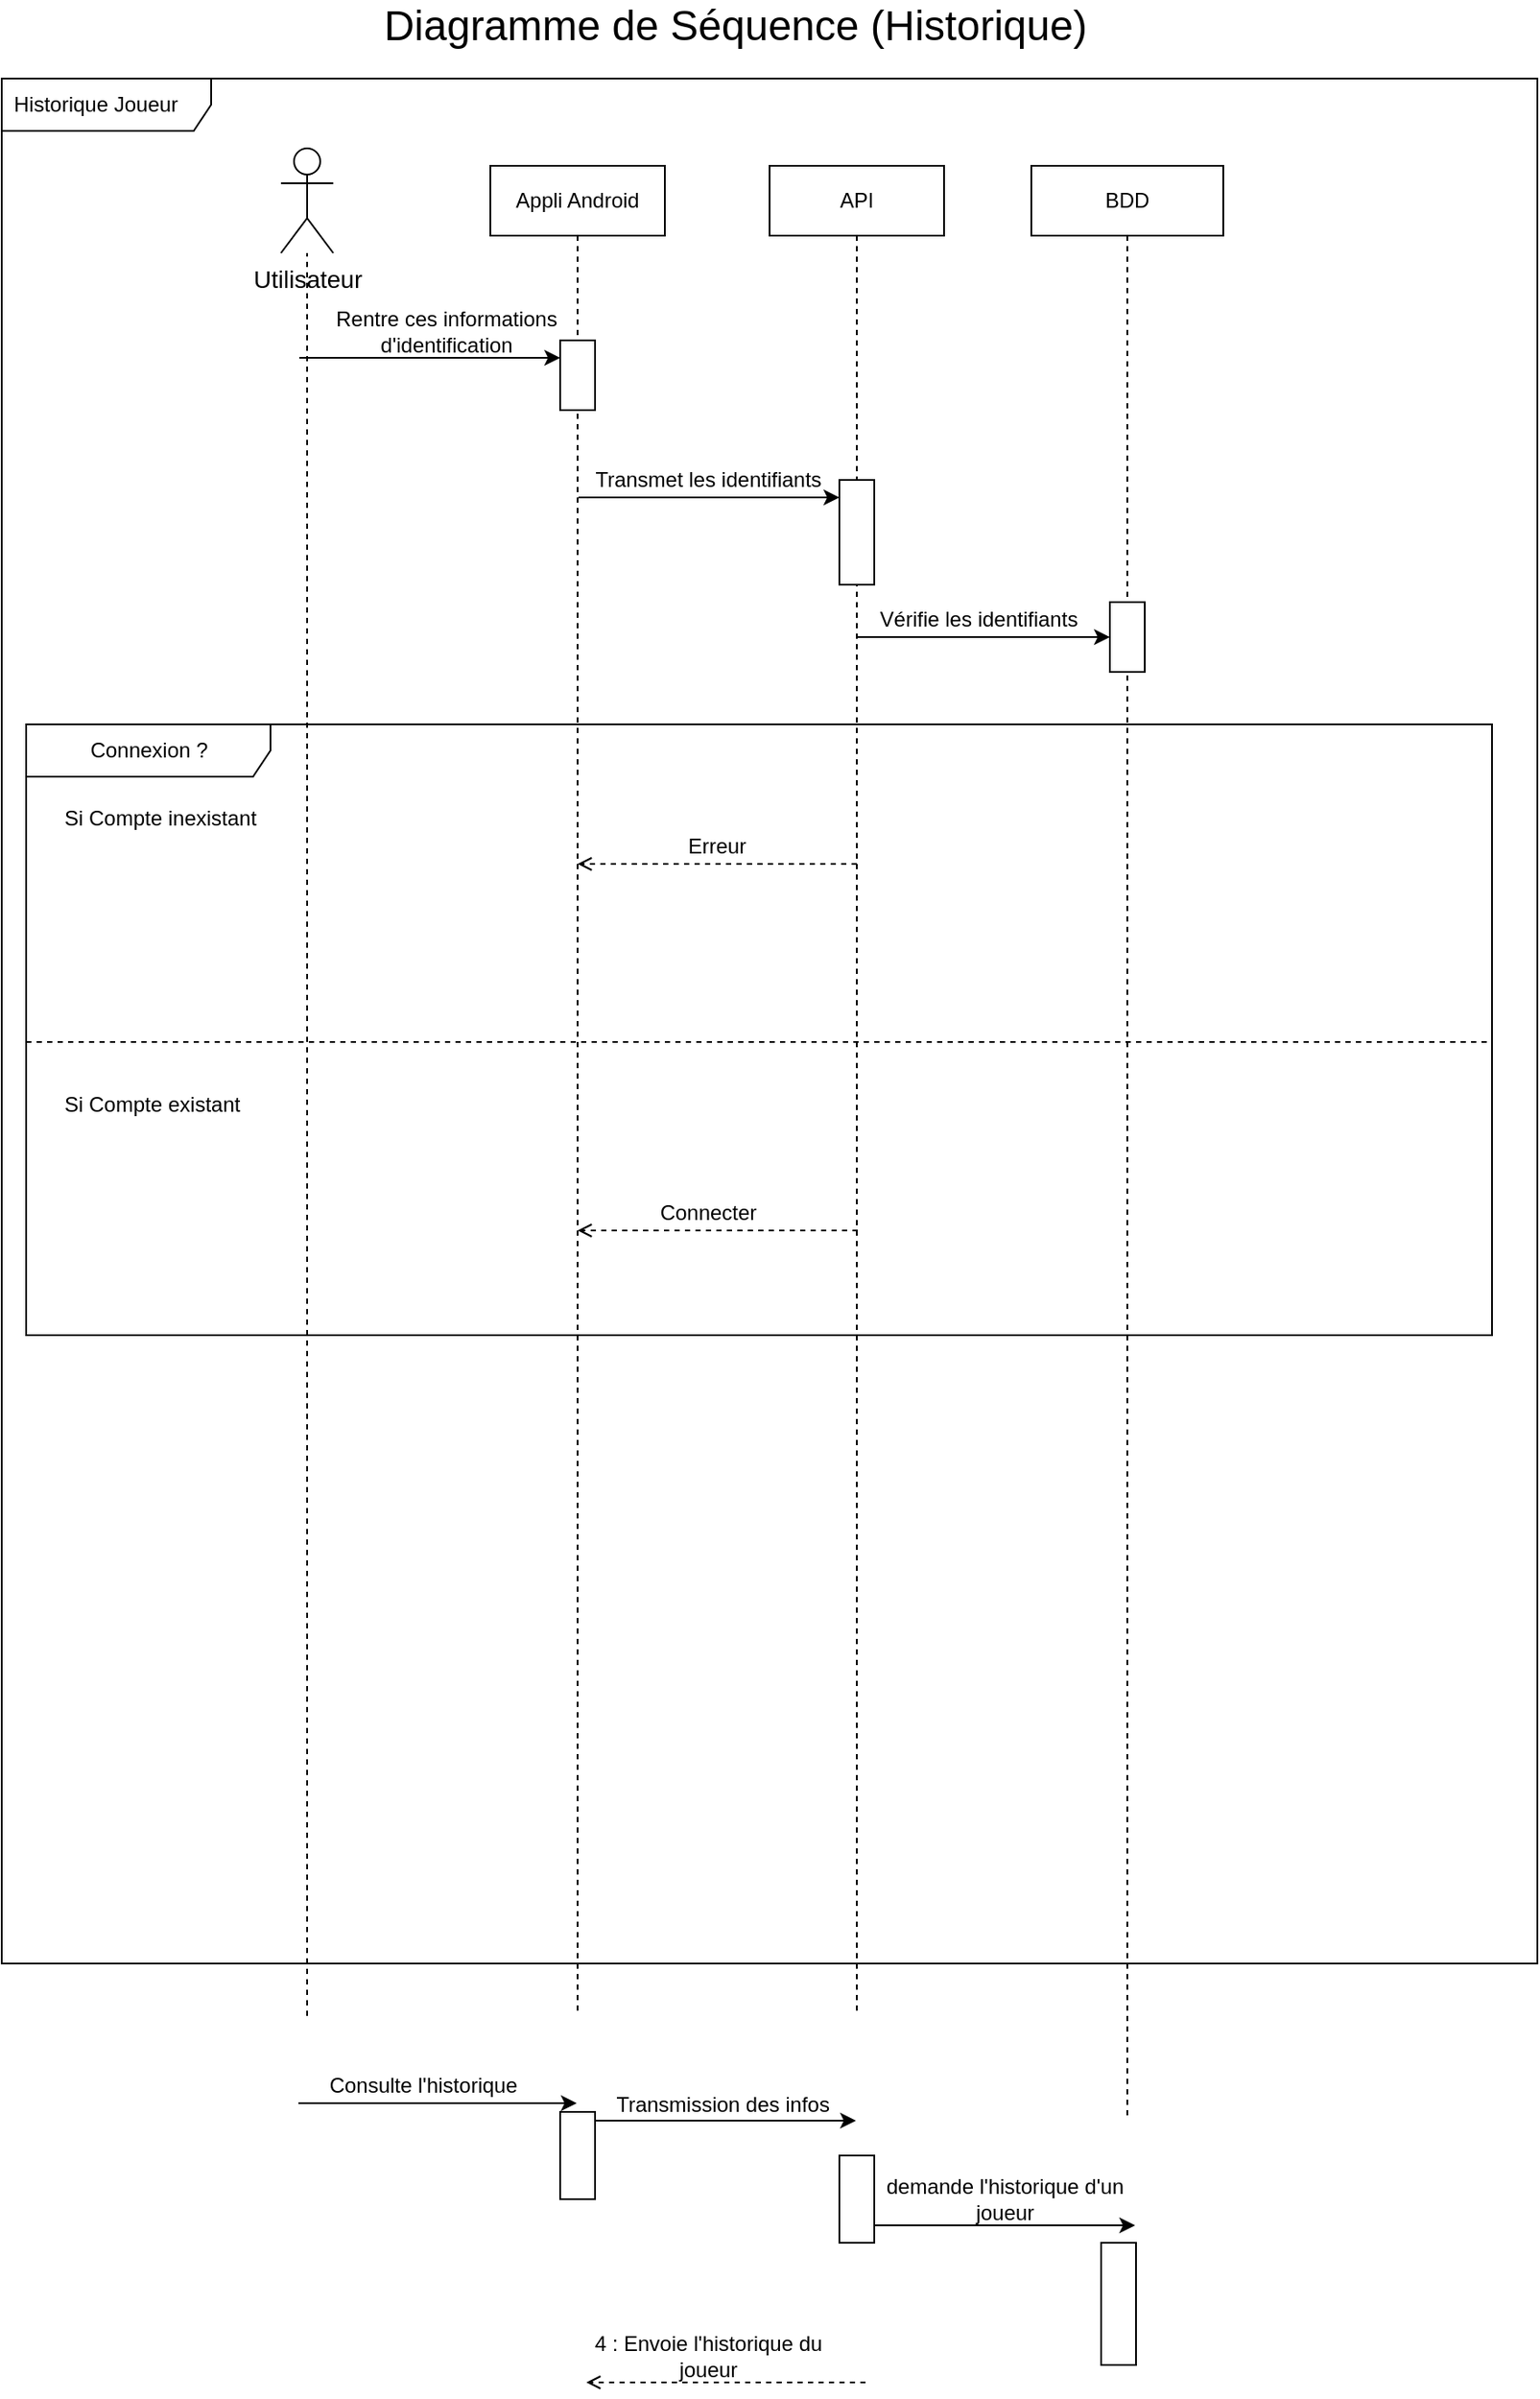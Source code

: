 <mxfile version="16.5.1" type="device"><diagram id="XPQxdxaYXdD7KTEu_c_E" name="Page-1"><mxGraphModel dx="1865" dy="641" grid="1" gridSize="10" guides="1" tooltips="1" connect="1" arrows="1" fold="1" page="1" pageScale="1" pageWidth="827" pageHeight="1169" math="0" shadow="0"><root><mxCell id="0"/><mxCell id="1" parent="0"/><mxCell id="xaR4I5Qfjbyw3YZblDkU-1" value="Historique Joueur" style="shape=umlFrame;whiteSpace=wrap;html=1;width=120;height=30;boundedLbl=1;verticalAlign=middle;align=left;spacingLeft=5;" parent="1" vertex="1"><mxGeometry x="-20" y="80" width="880" height="1080" as="geometry"/></mxCell><mxCell id="xaR4I5Qfjbyw3YZblDkU-4" value="Appli Android" style="shape=umlLifeline;perimeter=lifelinePerimeter;whiteSpace=wrap;html=1;container=1;collapsible=0;recursiveResize=0;outlineConnect=0;" parent="1" vertex="1"><mxGeometry x="260" y="130" width="100" height="1060" as="geometry"/></mxCell><mxCell id="xaR4I5Qfjbyw3YZblDkU-9" value="" style="rounded=0;whiteSpace=wrap;html=1;fontSize=14;" parent="xaR4I5Qfjbyw3YZblDkU-4" vertex="1"><mxGeometry x="40" y="1115" width="20" height="50" as="geometry"/></mxCell><mxCell id="ZXqarL0wjw8nKbTsI6l_-5" value="" style="rounded=0;whiteSpace=wrap;html=1;" vertex="1" parent="xaR4I5Qfjbyw3YZblDkU-4"><mxGeometry x="40" y="100" width="20" height="40" as="geometry"/></mxCell><mxCell id="ZXqarL0wjw8nKbTsI6l_-29" value="" style="html=1;verticalAlign=bottom;labelBackgroundColor=none;endArrow=open;endFill=0;dashed=1;rounded=0;" edge="1" parent="xaR4I5Qfjbyw3YZblDkU-4"><mxGeometry width="160" relative="1" as="geometry"><mxPoint x="210.5" y="610" as="sourcePoint"/><mxPoint x="50" y="610" as="targetPoint"/><Array as="points"><mxPoint x="130.5" y="610"/></Array></mxGeometry></mxCell><mxCell id="xaR4I5Qfjbyw3YZblDkU-6" value="API" style="shape=umlLifeline;perimeter=lifelinePerimeter;whiteSpace=wrap;html=1;container=1;collapsible=0;recursiveResize=0;outlineConnect=0;" parent="1" vertex="1"><mxGeometry x="420" y="130" width="100" height="1060" as="geometry"/></mxCell><mxCell id="xaR4I5Qfjbyw3YZblDkU-10" value="" style="rounded=0;whiteSpace=wrap;html=1;fontSize=14;" parent="xaR4I5Qfjbyw3YZblDkU-6" vertex="1"><mxGeometry x="40" y="1140" width="20" height="50" as="geometry"/></mxCell><mxCell id="ZXqarL0wjw8nKbTsI6l_-10" value="" style="rounded=0;whiteSpace=wrap;html=1;" vertex="1" parent="xaR4I5Qfjbyw3YZblDkU-6"><mxGeometry x="40" y="180" width="20" height="60" as="geometry"/></mxCell><mxCell id="xaR4I5Qfjbyw3YZblDkU-7" value="BDD" style="shape=umlLifeline;perimeter=lifelinePerimeter;whiteSpace=wrap;html=1;container=1;collapsible=0;recursiveResize=0;outlineConnect=0;" parent="1" vertex="1"><mxGeometry x="570" y="130" width="110" height="1120" as="geometry"/></mxCell><mxCell id="xaR4I5Qfjbyw3YZblDkU-12" value="" style="rounded=0;whiteSpace=wrap;html=1;fontSize=14;" parent="xaR4I5Qfjbyw3YZblDkU-7" vertex="1"><mxGeometry x="40" y="1190" width="20" height="70" as="geometry"/></mxCell><mxCell id="ZXqarL0wjw8nKbTsI6l_-14" value="" style="rounded=0;whiteSpace=wrap;html=1;" vertex="1" parent="xaR4I5Qfjbyw3YZblDkU-7"><mxGeometry x="45" y="250" width="20" height="40" as="geometry"/></mxCell><mxCell id="xaR4I5Qfjbyw3YZblDkU-8" value="&lt;font style=&quot;font-size: 24px&quot;&gt;Diagramme de Séquence (Historique)&lt;/font&gt;" style="text;html=1;resizable=0;autosize=1;align=center;verticalAlign=middle;points=[];fillColor=none;strokeColor=none;rounded=0;" parent="1" vertex="1"><mxGeometry x="190" y="40" width="420" height="20" as="geometry"/></mxCell><mxCell id="xaR4I5Qfjbyw3YZblDkU-3" value="&lt;span style=&quot;font-size: 14px&quot;&gt;Utilisateur&lt;/span&gt;" style="shape=umlActor;verticalLabelPosition=bottom;verticalAlign=top;html=1;" parent="1" vertex="1"><mxGeometry x="140" y="120" width="30" height="60" as="geometry"/></mxCell><mxCell id="Lc1zqaqdC_trvTHzKN6Z-6" value="" style="endArrow=none;dashed=1;html=1;rounded=0;startArrow=none;" parent="1" target="xaR4I5Qfjbyw3YZblDkU-3" edge="1"><mxGeometry width="50" height="50" relative="1" as="geometry"><mxPoint x="155" y="1190" as="sourcePoint"/><mxPoint x="210" y="400" as="targetPoint"/></mxGeometry></mxCell><mxCell id="Lc1zqaqdC_trvTHzKN6Z-10" value="" style="endArrow=classic;html=1;rounded=0;" parent="1" edge="1"><mxGeometry width="50" height="50" relative="1" as="geometry"><mxPoint x="150" y="1240" as="sourcePoint"/><mxPoint x="309.5" y="1240" as="targetPoint"/><Array as="points"><mxPoint x="200" y="1240"/></Array></mxGeometry></mxCell><mxCell id="Lc1zqaqdC_trvTHzKN6Z-13" value="&amp;nbsp;Consulte l'historique" style="text;html=1;strokeColor=none;fillColor=none;align=center;verticalAlign=middle;whiteSpace=wrap;rounded=0;" parent="1" vertex="1"><mxGeometry x="150" y="1220" width="140" height="20" as="geometry"/></mxCell><mxCell id="Lc1zqaqdC_trvTHzKN6Z-14" value="" style="endArrow=classic;html=1;rounded=0;" parent="1" edge="1"><mxGeometry width="50" height="50" relative="1" as="geometry"><mxPoint x="320" y="1250" as="sourcePoint"/><mxPoint x="469.5" y="1250" as="targetPoint"/></mxGeometry></mxCell><mxCell id="Lc1zqaqdC_trvTHzKN6Z-21" value="Transmission des infos&amp;nbsp;" style="text;html=1;strokeColor=none;fillColor=none;align=center;verticalAlign=middle;whiteSpace=wrap;rounded=0;" parent="1" vertex="1"><mxGeometry x="310" y="1231" width="170" height="20" as="geometry"/></mxCell><mxCell id="Lc1zqaqdC_trvTHzKN6Z-25" value="demande l'historique d'un joueur" style="text;html=1;strokeColor=none;fillColor=none;align=center;verticalAlign=middle;whiteSpace=wrap;rounded=0;" parent="1" vertex="1"><mxGeometry x="480" y="1280" width="150" height="30" as="geometry"/></mxCell><mxCell id="Lc1zqaqdC_trvTHzKN6Z-30" value="4 : Envoie l'historique du joueur" style="text;html=1;strokeColor=none;fillColor=none;align=center;verticalAlign=middle;whiteSpace=wrap;rounded=0;fontFamily=Helvetica;fontSize=12;fontColor=default;" parent="1" vertex="1"><mxGeometry x="310" y="1370" width="150" height="30" as="geometry"/></mxCell><mxCell id="Lc1zqaqdC_trvTHzKN6Z-19" value="" style="endArrow=classic;html=1;rounded=0;" parent="1" edge="1"><mxGeometry width="50" height="50" relative="1" as="geometry"><mxPoint x="480" y="1310" as="sourcePoint"/><mxPoint x="629.5" y="1310" as="targetPoint"/></mxGeometry></mxCell><mxCell id="ZXqarL0wjw8nKbTsI6l_-7" value="" style="endArrow=classic;html=1;rounded=0;" edge="1" parent="1"><mxGeometry width="50" height="50" relative="1" as="geometry"><mxPoint x="150.5" y="240" as="sourcePoint"/><mxPoint x="300" y="240" as="targetPoint"/></mxGeometry></mxCell><mxCell id="ZXqarL0wjw8nKbTsI6l_-8" value="Rentre ces informations d'identification" style="text;html=1;strokeColor=none;fillColor=none;align=center;verticalAlign=middle;whiteSpace=wrap;rounded=0;" vertex="1" parent="1"><mxGeometry x="160" y="210" width="150" height="30" as="geometry"/></mxCell><mxCell id="ZXqarL0wjw8nKbTsI6l_-9" value="" style="endArrow=classic;html=1;rounded=0;" edge="1" parent="1"><mxGeometry width="50" height="50" relative="1" as="geometry"><mxPoint x="310.5" y="320" as="sourcePoint"/><mxPoint x="460" y="320" as="targetPoint"/></mxGeometry></mxCell><mxCell id="ZXqarL0wjw8nKbTsI6l_-11" value="Transmet les identifiants" style="text;html=1;strokeColor=none;fillColor=none;align=center;verticalAlign=middle;whiteSpace=wrap;rounded=0;" vertex="1" parent="1"><mxGeometry x="310" y="300" width="150" height="20" as="geometry"/></mxCell><mxCell id="ZXqarL0wjw8nKbTsI6l_-12" value="" style="endArrow=classic;html=1;rounded=0;entryX=0;entryY=0.5;entryDx=0;entryDy=0;" edge="1" parent="1" source="xaR4I5Qfjbyw3YZblDkU-6" target="ZXqarL0wjw8nKbTsI6l_-14"><mxGeometry width="50" height="50" relative="1" as="geometry"><mxPoint x="470.5" y="420" as="sourcePoint"/><mxPoint x="620" y="420" as="targetPoint"/><Array as="points"><mxPoint x="540" y="400"/></Array></mxGeometry></mxCell><mxCell id="ZXqarL0wjw8nKbTsI6l_-13" value="Vérifie les identifiants" style="text;html=1;strokeColor=none;fillColor=none;align=center;verticalAlign=middle;whiteSpace=wrap;rounded=0;" vertex="1" parent="1"><mxGeometry x="470" y="380" width="140" height="20" as="geometry"/></mxCell><mxCell id="ZXqarL0wjw8nKbTsI6l_-26" value="" style="html=1;verticalAlign=bottom;labelBackgroundColor=none;endArrow=open;endFill=0;dashed=1;rounded=0;" edge="1" parent="1"><mxGeometry width="160" relative="1" as="geometry"><mxPoint x="475" y="1400" as="sourcePoint"/><mxPoint x="315" y="1400" as="targetPoint"/></mxGeometry></mxCell><mxCell id="ZXqarL0wjw8nKbTsI6l_-25" value="" style="html=1;verticalAlign=bottom;labelBackgroundColor=none;endArrow=open;endFill=0;dashed=1;rounded=0;" edge="1" parent="1" target="xaR4I5Qfjbyw3YZblDkU-4"><mxGeometry width="160" relative="1" as="geometry"><mxPoint x="470" y="530" as="sourcePoint"/><mxPoint x="490" y="530" as="targetPoint"/><Array as="points"><mxPoint x="390" y="530"/></Array></mxGeometry></mxCell><mxCell id="ZXqarL0wjw8nKbTsI6l_-28" value="Erreur" style="text;html=1;strokeColor=none;fillColor=none;align=center;verticalAlign=middle;whiteSpace=wrap;rounded=0;" vertex="1" parent="1"><mxGeometry x="360" y="510" width="60" height="20" as="geometry"/></mxCell><mxCell id="ZXqarL0wjw8nKbTsI6l_-30" value="Connecter" style="text;html=1;strokeColor=none;fillColor=none;align=center;verticalAlign=middle;whiteSpace=wrap;rounded=0;" vertex="1" parent="1"><mxGeometry x="355" y="720" width="60" height="20" as="geometry"/></mxCell><mxCell id="ZXqarL0wjw8nKbTsI6l_-1" value="Connexion ?" style="shape=umlFrame;tabWidth=110;tabHeight=30;tabPosition=left;html=1;boundedLbl=1;labelInHeader=1;width=140;height=30;" vertex="1" parent="1"><mxGeometry x="-6" y="450" width="840" height="350" as="geometry"/></mxCell><mxCell id="ZXqarL0wjw8nKbTsI6l_-2" value="Si Compte inexistant " style="text" vertex="1" parent="ZXqarL0wjw8nKbTsI6l_-1"><mxGeometry width="120" height="20" relative="1" as="geometry"><mxPoint x="20" y="40" as="offset"/></mxGeometry></mxCell><mxCell id="ZXqarL0wjw8nKbTsI6l_-3" value="Si Compte existant" style="line;strokeWidth=1;dashed=1;labelPosition=center;verticalLabelPosition=bottom;align=left;verticalAlign=top;spacingLeft=20;spacingTop=15;" vertex="1" parent="ZXqarL0wjw8nKbTsI6l_-1"><mxGeometry y="175" width="840.0" height="14.0" as="geometry"/></mxCell></root></mxGraphModel></diagram></mxfile>